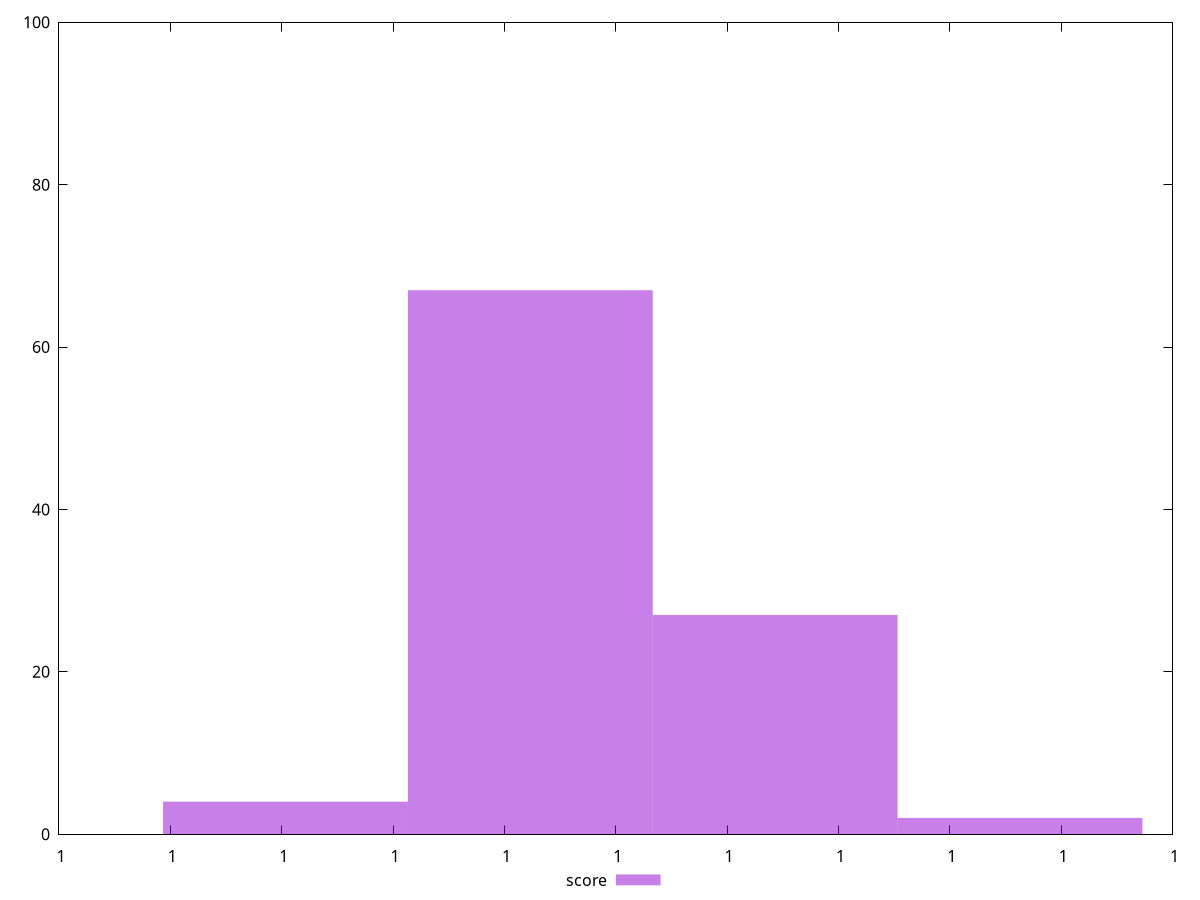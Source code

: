 reset
set terminal svg size 640, 490 enhanced background rgb 'white'
set output "reprap/total-byte-weight/samples/pages+cached+noexternal+noimg/score/histogram.svg"

$score <<EOF
0.9999999836544653 67
0.999999983658863 27
0.9999999836632606 2
0.9999999836500677 4
EOF

set key outside below
set boxwidth 4.397632327722778e-12
set yrange [0:100]
set style fill transparent solid 0.5 noborder

plot \
  $score title "score" with boxes, \


reset